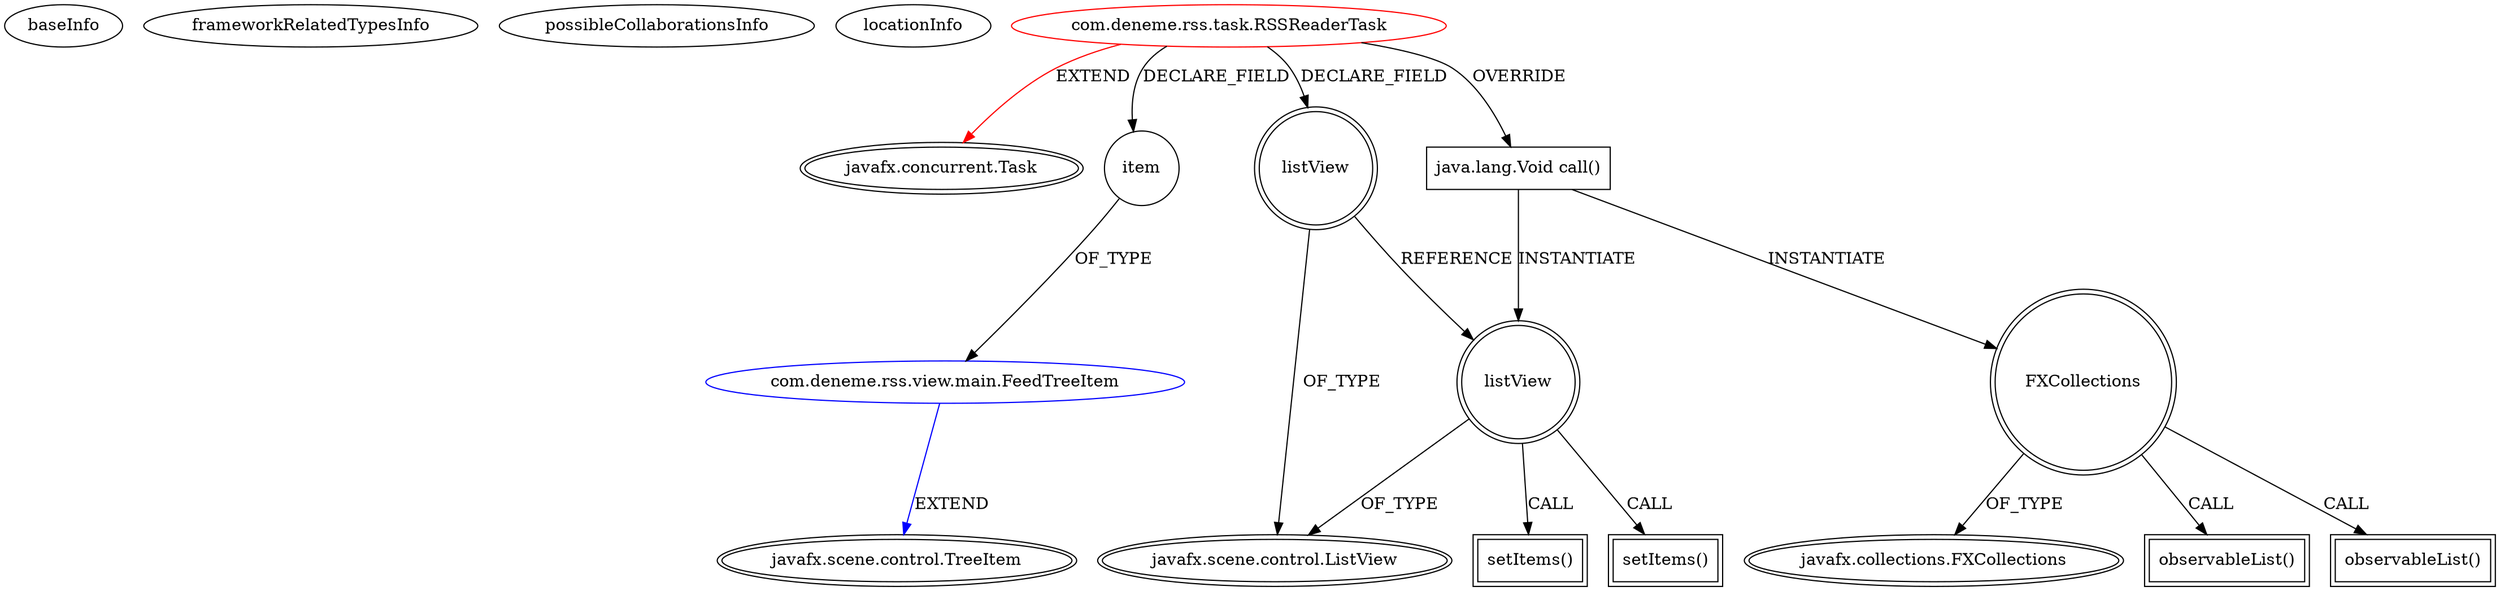 digraph {
baseInfo[graphId=2002,category="extension_graph",isAnonymous=false,possibleRelation=true]
frameworkRelatedTypesInfo[0="javafx.concurrent.Task"]
possibleCollaborationsInfo[0="2002~FIELD_DECLARATION-~javafx.concurrent.Task ~javafx.scene.control.TreeItem ~false~false"]
locationInfo[projectName="berker-RSSReader",filePath="/berker-RSSReader/RSSReader-master/src/com/deneme/rss/task/RSSReaderTask.java",contextSignature="RSSReaderTask",graphId="2002"]
0[label="com.deneme.rss.task.RSSReaderTask",vertexType="ROOT_CLIENT_CLASS_DECLARATION",isFrameworkType=false,color=red]
1[label="javafx.concurrent.Task",vertexType="FRAMEWORK_CLASS_TYPE",isFrameworkType=true,peripheries=2]
2[label="item",vertexType="FIELD_DECLARATION",isFrameworkType=false,shape=circle]
3[label="com.deneme.rss.view.main.FeedTreeItem",vertexType="REFERENCE_CLIENT_CLASS_DECLARATION",isFrameworkType=false,color=blue]
4[label="javafx.scene.control.TreeItem",vertexType="FRAMEWORK_CLASS_TYPE",isFrameworkType=true,peripheries=2]
5[label="listView",vertexType="FIELD_DECLARATION",isFrameworkType=true,peripheries=2,shape=circle]
6[label="javafx.scene.control.ListView",vertexType="FRAMEWORK_CLASS_TYPE",isFrameworkType=true,peripheries=2]
7[label="java.lang.Void call()",vertexType="OVERRIDING_METHOD_DECLARATION",isFrameworkType=false,shape=box]
8[label="listView",vertexType="VARIABLE_EXPRESION",isFrameworkType=true,peripheries=2,shape=circle]
9[label="setItems()",vertexType="INSIDE_CALL",isFrameworkType=true,peripheries=2,shape=box]
11[label="FXCollections",vertexType="VARIABLE_EXPRESION",isFrameworkType=true,peripheries=2,shape=circle]
13[label="javafx.collections.FXCollections",vertexType="FRAMEWORK_CLASS_TYPE",isFrameworkType=true,peripheries=2]
12[label="observableList()",vertexType="INSIDE_CALL",isFrameworkType=true,peripheries=2,shape=box]
15[label="setItems()",vertexType="INSIDE_CALL",isFrameworkType=true,peripheries=2,shape=box]
17[label="observableList()",vertexType="INSIDE_CALL",isFrameworkType=true,peripheries=2,shape=box]
0->1[label="EXTEND",color=red]
0->2[label="DECLARE_FIELD"]
3->4[label="EXTEND",color=blue]
2->3[label="OF_TYPE"]
0->5[label="DECLARE_FIELD"]
5->6[label="OF_TYPE"]
0->7[label="OVERRIDE"]
7->8[label="INSTANTIATE"]
5->8[label="REFERENCE"]
8->6[label="OF_TYPE"]
8->9[label="CALL"]
7->11[label="INSTANTIATE"]
11->13[label="OF_TYPE"]
11->12[label="CALL"]
8->15[label="CALL"]
11->17[label="CALL"]
}
